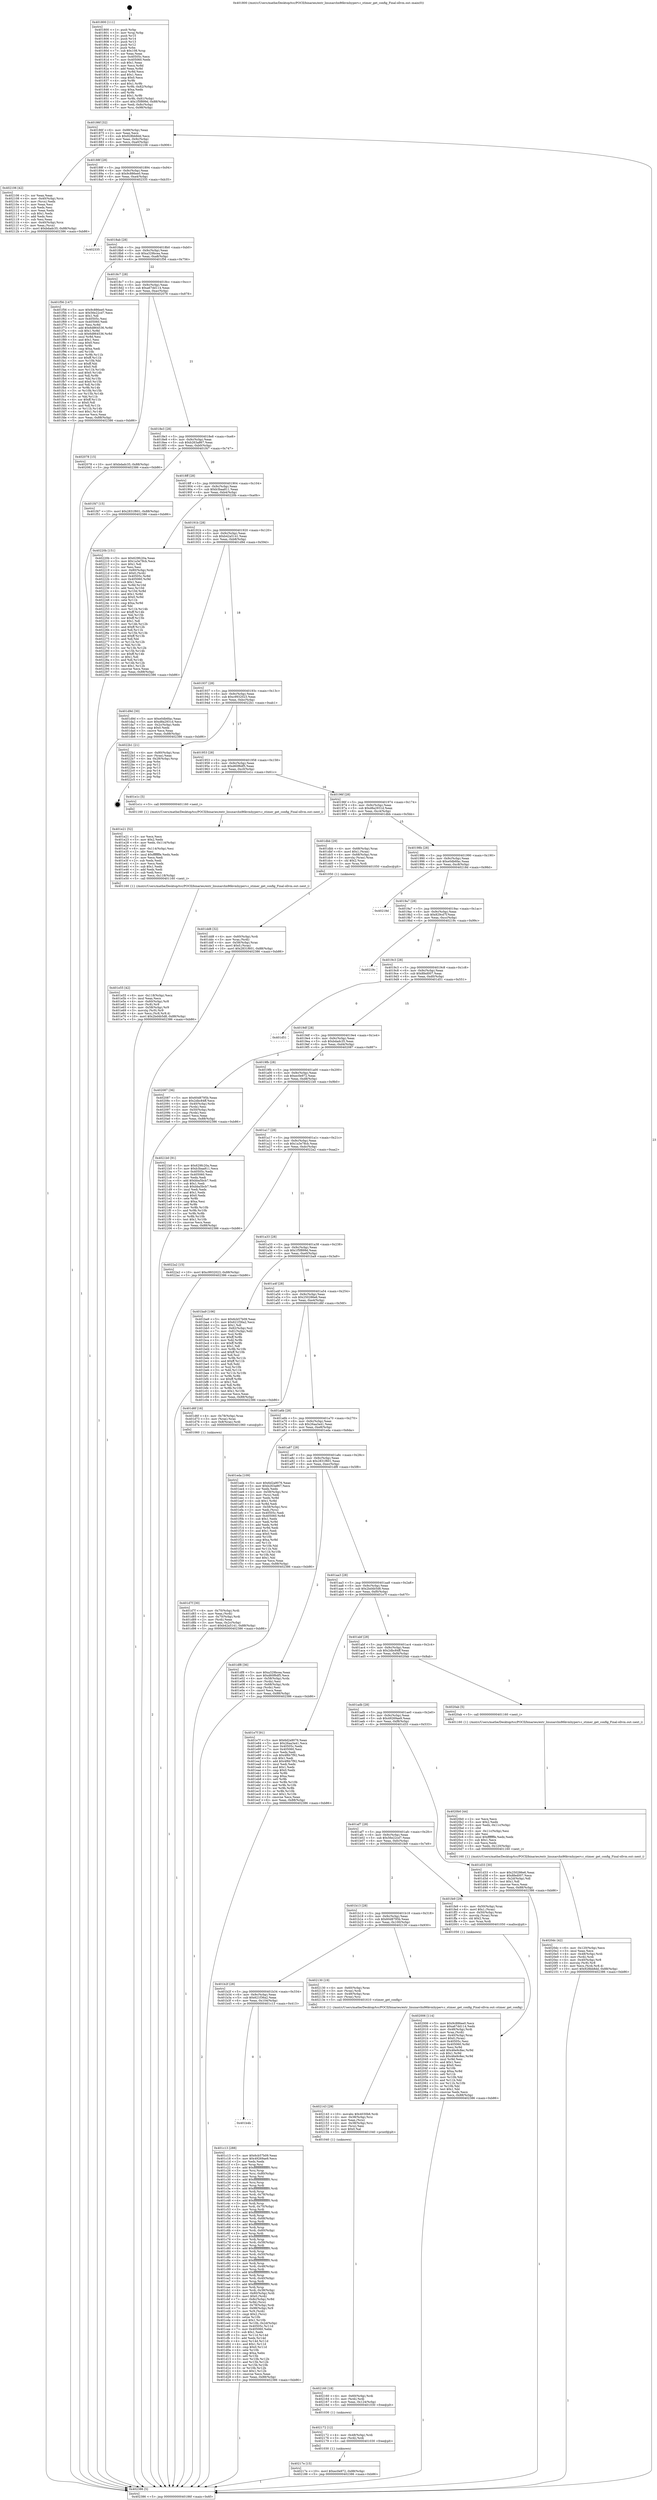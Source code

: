 digraph "0x401800" {
  label = "0x401800 (/mnt/c/Users/mathe/Desktop/tcc/POCII/binaries/extr_linuxarchx86kvmhyperv.c_stimer_get_config_Final-ollvm.out::main(0))"
  labelloc = "t"
  node[shape=record]

  Entry [label="",width=0.3,height=0.3,shape=circle,fillcolor=black,style=filled]
  "0x40186f" [label="{
     0x40186f [32]\l
     | [instrs]\l
     &nbsp;&nbsp;0x40186f \<+6\>: mov -0x88(%rbp),%eax\l
     &nbsp;&nbsp;0x401875 \<+2\>: mov %eax,%ecx\l
     &nbsp;&nbsp;0x401877 \<+6\>: sub $0x928bb8dd,%ecx\l
     &nbsp;&nbsp;0x40187d \<+6\>: mov %eax,-0x9c(%rbp)\l
     &nbsp;&nbsp;0x401883 \<+6\>: mov %ecx,-0xa0(%rbp)\l
     &nbsp;&nbsp;0x401889 \<+6\>: je 0000000000402106 \<main+0x906\>\l
  }"]
  "0x402106" [label="{
     0x402106 [42]\l
     | [instrs]\l
     &nbsp;&nbsp;0x402106 \<+2\>: xor %eax,%eax\l
     &nbsp;&nbsp;0x402108 \<+4\>: mov -0x40(%rbp),%rcx\l
     &nbsp;&nbsp;0x40210c \<+2\>: mov (%rcx),%edx\l
     &nbsp;&nbsp;0x40210e \<+2\>: mov %eax,%esi\l
     &nbsp;&nbsp;0x402110 \<+2\>: sub %edx,%esi\l
     &nbsp;&nbsp;0x402112 \<+2\>: mov %eax,%edx\l
     &nbsp;&nbsp;0x402114 \<+3\>: sub $0x1,%edx\l
     &nbsp;&nbsp;0x402117 \<+2\>: add %edx,%esi\l
     &nbsp;&nbsp;0x402119 \<+2\>: sub %esi,%eax\l
     &nbsp;&nbsp;0x40211b \<+4\>: mov -0x40(%rbp),%rcx\l
     &nbsp;&nbsp;0x40211f \<+2\>: mov %eax,(%rcx)\l
     &nbsp;&nbsp;0x402121 \<+10\>: movl $0xbdadc35,-0x88(%rbp)\l
     &nbsp;&nbsp;0x40212b \<+5\>: jmp 0000000000402386 \<main+0xb86\>\l
  }"]
  "0x40188f" [label="{
     0x40188f [28]\l
     | [instrs]\l
     &nbsp;&nbsp;0x40188f \<+5\>: jmp 0000000000401894 \<main+0x94\>\l
     &nbsp;&nbsp;0x401894 \<+6\>: mov -0x9c(%rbp),%eax\l
     &nbsp;&nbsp;0x40189a \<+5\>: sub $0x9c886ee0,%eax\l
     &nbsp;&nbsp;0x40189f \<+6\>: mov %eax,-0xa4(%rbp)\l
     &nbsp;&nbsp;0x4018a5 \<+6\>: je 0000000000402335 \<main+0xb35\>\l
  }"]
  Exit [label="",width=0.3,height=0.3,shape=circle,fillcolor=black,style=filled,peripheries=2]
  "0x402335" [label="{
     0x402335\l
  }", style=dashed]
  "0x4018ab" [label="{
     0x4018ab [28]\l
     | [instrs]\l
     &nbsp;&nbsp;0x4018ab \<+5\>: jmp 00000000004018b0 \<main+0xb0\>\l
     &nbsp;&nbsp;0x4018b0 \<+6\>: mov -0x9c(%rbp),%eax\l
     &nbsp;&nbsp;0x4018b6 \<+5\>: sub $0xa329bcea,%eax\l
     &nbsp;&nbsp;0x4018bb \<+6\>: mov %eax,-0xa8(%rbp)\l
     &nbsp;&nbsp;0x4018c1 \<+6\>: je 0000000000401f56 \<main+0x756\>\l
  }"]
  "0x40217e" [label="{
     0x40217e [15]\l
     | [instrs]\l
     &nbsp;&nbsp;0x40217e \<+10\>: movl $0xec0e972,-0x88(%rbp)\l
     &nbsp;&nbsp;0x402188 \<+5\>: jmp 0000000000402386 \<main+0xb86\>\l
  }"]
  "0x401f56" [label="{
     0x401f56 [147]\l
     | [instrs]\l
     &nbsp;&nbsp;0x401f56 \<+5\>: mov $0x9c886ee0,%eax\l
     &nbsp;&nbsp;0x401f5b \<+5\>: mov $0x56e22cd7,%ecx\l
     &nbsp;&nbsp;0x401f60 \<+2\>: mov $0x1,%dl\l
     &nbsp;&nbsp;0x401f62 \<+7\>: mov 0x40505c,%esi\l
     &nbsp;&nbsp;0x401f69 \<+7\>: mov 0x405060,%edi\l
     &nbsp;&nbsp;0x401f70 \<+3\>: mov %esi,%r8d\l
     &nbsp;&nbsp;0x401f73 \<+7\>: add $0x6d864536,%r8d\l
     &nbsp;&nbsp;0x401f7a \<+4\>: sub $0x1,%r8d\l
     &nbsp;&nbsp;0x401f7e \<+7\>: sub $0x6d864536,%r8d\l
     &nbsp;&nbsp;0x401f85 \<+4\>: imul %r8d,%esi\l
     &nbsp;&nbsp;0x401f89 \<+3\>: and $0x1,%esi\l
     &nbsp;&nbsp;0x401f8c \<+3\>: cmp $0x0,%esi\l
     &nbsp;&nbsp;0x401f8f \<+4\>: sete %r9b\l
     &nbsp;&nbsp;0x401f93 \<+3\>: cmp $0xa,%edi\l
     &nbsp;&nbsp;0x401f96 \<+4\>: setl %r10b\l
     &nbsp;&nbsp;0x401f9a \<+3\>: mov %r9b,%r11b\l
     &nbsp;&nbsp;0x401f9d \<+4\>: xor $0xff,%r11b\l
     &nbsp;&nbsp;0x401fa1 \<+3\>: mov %r10b,%bl\l
     &nbsp;&nbsp;0x401fa4 \<+3\>: xor $0xff,%bl\l
     &nbsp;&nbsp;0x401fa7 \<+3\>: xor $0x0,%dl\l
     &nbsp;&nbsp;0x401faa \<+3\>: mov %r11b,%r14b\l
     &nbsp;&nbsp;0x401fad \<+4\>: and $0x0,%r14b\l
     &nbsp;&nbsp;0x401fb1 \<+3\>: and %dl,%r9b\l
     &nbsp;&nbsp;0x401fb4 \<+3\>: mov %bl,%r15b\l
     &nbsp;&nbsp;0x401fb7 \<+4\>: and $0x0,%r15b\l
     &nbsp;&nbsp;0x401fbb \<+3\>: and %dl,%r10b\l
     &nbsp;&nbsp;0x401fbe \<+3\>: or %r9b,%r14b\l
     &nbsp;&nbsp;0x401fc1 \<+3\>: or %r10b,%r15b\l
     &nbsp;&nbsp;0x401fc4 \<+3\>: xor %r15b,%r14b\l
     &nbsp;&nbsp;0x401fc7 \<+3\>: or %bl,%r11b\l
     &nbsp;&nbsp;0x401fca \<+4\>: xor $0xff,%r11b\l
     &nbsp;&nbsp;0x401fce \<+3\>: or $0x0,%dl\l
     &nbsp;&nbsp;0x401fd1 \<+3\>: and %dl,%r11b\l
     &nbsp;&nbsp;0x401fd4 \<+3\>: or %r11b,%r14b\l
     &nbsp;&nbsp;0x401fd7 \<+4\>: test $0x1,%r14b\l
     &nbsp;&nbsp;0x401fdb \<+3\>: cmovne %ecx,%eax\l
     &nbsp;&nbsp;0x401fde \<+6\>: mov %eax,-0x88(%rbp)\l
     &nbsp;&nbsp;0x401fe4 \<+5\>: jmp 0000000000402386 \<main+0xb86\>\l
  }"]
  "0x4018c7" [label="{
     0x4018c7 [28]\l
     | [instrs]\l
     &nbsp;&nbsp;0x4018c7 \<+5\>: jmp 00000000004018cc \<main+0xcc\>\l
     &nbsp;&nbsp;0x4018cc \<+6\>: mov -0x9c(%rbp),%eax\l
     &nbsp;&nbsp;0x4018d2 \<+5\>: sub $0xa67dd114,%eax\l
     &nbsp;&nbsp;0x4018d7 \<+6\>: mov %eax,-0xac(%rbp)\l
     &nbsp;&nbsp;0x4018dd \<+6\>: je 0000000000402078 \<main+0x878\>\l
  }"]
  "0x402172" [label="{
     0x402172 [12]\l
     | [instrs]\l
     &nbsp;&nbsp;0x402172 \<+4\>: mov -0x48(%rbp),%rdi\l
     &nbsp;&nbsp;0x402176 \<+3\>: mov (%rdi),%rdi\l
     &nbsp;&nbsp;0x402179 \<+5\>: call 0000000000401030 \<free@plt\>\l
     | [calls]\l
     &nbsp;&nbsp;0x401030 \{1\} (unknown)\l
  }"]
  "0x402078" [label="{
     0x402078 [15]\l
     | [instrs]\l
     &nbsp;&nbsp;0x402078 \<+10\>: movl $0xbdadc35,-0x88(%rbp)\l
     &nbsp;&nbsp;0x402082 \<+5\>: jmp 0000000000402386 \<main+0xb86\>\l
  }"]
  "0x4018e3" [label="{
     0x4018e3 [28]\l
     | [instrs]\l
     &nbsp;&nbsp;0x4018e3 \<+5\>: jmp 00000000004018e8 \<main+0xe8\>\l
     &nbsp;&nbsp;0x4018e8 \<+6\>: mov -0x9c(%rbp),%eax\l
     &nbsp;&nbsp;0x4018ee \<+5\>: sub $0xb263a867,%eax\l
     &nbsp;&nbsp;0x4018f3 \<+6\>: mov %eax,-0xb0(%rbp)\l
     &nbsp;&nbsp;0x4018f9 \<+6\>: je 0000000000401f47 \<main+0x747\>\l
  }"]
  "0x402160" [label="{
     0x402160 [18]\l
     | [instrs]\l
     &nbsp;&nbsp;0x402160 \<+4\>: mov -0x60(%rbp),%rdi\l
     &nbsp;&nbsp;0x402164 \<+3\>: mov (%rdi),%rdi\l
     &nbsp;&nbsp;0x402167 \<+6\>: mov %eax,-0x124(%rbp)\l
     &nbsp;&nbsp;0x40216d \<+5\>: call 0000000000401030 \<free@plt\>\l
     | [calls]\l
     &nbsp;&nbsp;0x401030 \{1\} (unknown)\l
  }"]
  "0x401f47" [label="{
     0x401f47 [15]\l
     | [instrs]\l
     &nbsp;&nbsp;0x401f47 \<+10\>: movl $0x2831f601,-0x88(%rbp)\l
     &nbsp;&nbsp;0x401f51 \<+5\>: jmp 0000000000402386 \<main+0xb86\>\l
  }"]
  "0x4018ff" [label="{
     0x4018ff [28]\l
     | [instrs]\l
     &nbsp;&nbsp;0x4018ff \<+5\>: jmp 0000000000401904 \<main+0x104\>\l
     &nbsp;&nbsp;0x401904 \<+6\>: mov -0x9c(%rbp),%eax\l
     &nbsp;&nbsp;0x40190a \<+5\>: sub $0xb3baa811,%eax\l
     &nbsp;&nbsp;0x40190f \<+6\>: mov %eax,-0xb4(%rbp)\l
     &nbsp;&nbsp;0x401915 \<+6\>: je 000000000040220b \<main+0xa0b\>\l
  }"]
  "0x402143" [label="{
     0x402143 [29]\l
     | [instrs]\l
     &nbsp;&nbsp;0x402143 \<+10\>: movabs $0x4030b6,%rdi\l
     &nbsp;&nbsp;0x40214d \<+4\>: mov -0x38(%rbp),%rsi\l
     &nbsp;&nbsp;0x402151 \<+2\>: mov %eax,(%rsi)\l
     &nbsp;&nbsp;0x402153 \<+4\>: mov -0x38(%rbp),%rsi\l
     &nbsp;&nbsp;0x402157 \<+2\>: mov (%rsi),%esi\l
     &nbsp;&nbsp;0x402159 \<+2\>: mov $0x0,%al\l
     &nbsp;&nbsp;0x40215b \<+5\>: call 0000000000401040 \<printf@plt\>\l
     | [calls]\l
     &nbsp;&nbsp;0x401040 \{1\} (unknown)\l
  }"]
  "0x40220b" [label="{
     0x40220b [151]\l
     | [instrs]\l
     &nbsp;&nbsp;0x40220b \<+5\>: mov $0x629fc20a,%eax\l
     &nbsp;&nbsp;0x402210 \<+5\>: mov $0x1a3e78cb,%ecx\l
     &nbsp;&nbsp;0x402215 \<+2\>: mov $0x1,%dl\l
     &nbsp;&nbsp;0x402217 \<+2\>: xor %esi,%esi\l
     &nbsp;&nbsp;0x402219 \<+4\>: mov -0x80(%rbp),%rdi\l
     &nbsp;&nbsp;0x40221d \<+6\>: movl $0x0,(%rdi)\l
     &nbsp;&nbsp;0x402223 \<+8\>: mov 0x40505c,%r8d\l
     &nbsp;&nbsp;0x40222b \<+8\>: mov 0x405060,%r9d\l
     &nbsp;&nbsp;0x402233 \<+3\>: sub $0x1,%esi\l
     &nbsp;&nbsp;0x402236 \<+3\>: mov %r8d,%r10d\l
     &nbsp;&nbsp;0x402239 \<+3\>: add %esi,%r10d\l
     &nbsp;&nbsp;0x40223c \<+4\>: imul %r10d,%r8d\l
     &nbsp;&nbsp;0x402240 \<+4\>: and $0x1,%r8d\l
     &nbsp;&nbsp;0x402244 \<+4\>: cmp $0x0,%r8d\l
     &nbsp;&nbsp;0x402248 \<+4\>: sete %r11b\l
     &nbsp;&nbsp;0x40224c \<+4\>: cmp $0xa,%r9d\l
     &nbsp;&nbsp;0x402250 \<+3\>: setl %bl\l
     &nbsp;&nbsp;0x402253 \<+3\>: mov %r11b,%r14b\l
     &nbsp;&nbsp;0x402256 \<+4\>: xor $0xff,%r14b\l
     &nbsp;&nbsp;0x40225a \<+3\>: mov %bl,%r15b\l
     &nbsp;&nbsp;0x40225d \<+4\>: xor $0xff,%r15b\l
     &nbsp;&nbsp;0x402261 \<+3\>: xor $0x1,%dl\l
     &nbsp;&nbsp;0x402264 \<+3\>: mov %r14b,%r12b\l
     &nbsp;&nbsp;0x402267 \<+4\>: and $0xff,%r12b\l
     &nbsp;&nbsp;0x40226b \<+3\>: and %dl,%r11b\l
     &nbsp;&nbsp;0x40226e \<+3\>: mov %r15b,%r13b\l
     &nbsp;&nbsp;0x402271 \<+4\>: and $0xff,%r13b\l
     &nbsp;&nbsp;0x402275 \<+2\>: and %dl,%bl\l
     &nbsp;&nbsp;0x402277 \<+3\>: or %r11b,%r12b\l
     &nbsp;&nbsp;0x40227a \<+3\>: or %bl,%r13b\l
     &nbsp;&nbsp;0x40227d \<+3\>: xor %r13b,%r12b\l
     &nbsp;&nbsp;0x402280 \<+3\>: or %r15b,%r14b\l
     &nbsp;&nbsp;0x402283 \<+4\>: xor $0xff,%r14b\l
     &nbsp;&nbsp;0x402287 \<+3\>: or $0x1,%dl\l
     &nbsp;&nbsp;0x40228a \<+3\>: and %dl,%r14b\l
     &nbsp;&nbsp;0x40228d \<+3\>: or %r14b,%r12b\l
     &nbsp;&nbsp;0x402290 \<+4\>: test $0x1,%r12b\l
     &nbsp;&nbsp;0x402294 \<+3\>: cmovne %ecx,%eax\l
     &nbsp;&nbsp;0x402297 \<+6\>: mov %eax,-0x88(%rbp)\l
     &nbsp;&nbsp;0x40229d \<+5\>: jmp 0000000000402386 \<main+0xb86\>\l
  }"]
  "0x40191b" [label="{
     0x40191b [28]\l
     | [instrs]\l
     &nbsp;&nbsp;0x40191b \<+5\>: jmp 0000000000401920 \<main+0x120\>\l
     &nbsp;&nbsp;0x401920 \<+6\>: mov -0x9c(%rbp),%eax\l
     &nbsp;&nbsp;0x401926 \<+5\>: sub $0xb42a5141,%eax\l
     &nbsp;&nbsp;0x40192b \<+6\>: mov %eax,-0xb8(%rbp)\l
     &nbsp;&nbsp;0x401931 \<+6\>: je 0000000000401d9d \<main+0x59d\>\l
  }"]
  "0x4020dc" [label="{
     0x4020dc [42]\l
     | [instrs]\l
     &nbsp;&nbsp;0x4020dc \<+6\>: mov -0x120(%rbp),%ecx\l
     &nbsp;&nbsp;0x4020e2 \<+3\>: imul %eax,%ecx\l
     &nbsp;&nbsp;0x4020e5 \<+4\>: mov -0x48(%rbp),%rdi\l
     &nbsp;&nbsp;0x4020e9 \<+3\>: mov (%rdi),%rdi\l
     &nbsp;&nbsp;0x4020ec \<+4\>: mov -0x40(%rbp),%r8\l
     &nbsp;&nbsp;0x4020f0 \<+3\>: movslq (%r8),%r8\l
     &nbsp;&nbsp;0x4020f3 \<+4\>: mov %ecx,(%rdi,%r8,4)\l
     &nbsp;&nbsp;0x4020f7 \<+10\>: movl $0x928bb8dd,-0x88(%rbp)\l
     &nbsp;&nbsp;0x402101 \<+5\>: jmp 0000000000402386 \<main+0xb86\>\l
  }"]
  "0x401d9d" [label="{
     0x401d9d [30]\l
     | [instrs]\l
     &nbsp;&nbsp;0x401d9d \<+5\>: mov $0xe0db6fac,%eax\l
     &nbsp;&nbsp;0x401da2 \<+5\>: mov $0xd8a2931d,%ecx\l
     &nbsp;&nbsp;0x401da7 \<+3\>: mov -0x2c(%rbp),%edx\l
     &nbsp;&nbsp;0x401daa \<+3\>: cmp $0x0,%edx\l
     &nbsp;&nbsp;0x401dad \<+3\>: cmove %ecx,%eax\l
     &nbsp;&nbsp;0x401db0 \<+6\>: mov %eax,-0x88(%rbp)\l
     &nbsp;&nbsp;0x401db6 \<+5\>: jmp 0000000000402386 \<main+0xb86\>\l
  }"]
  "0x401937" [label="{
     0x401937 [28]\l
     | [instrs]\l
     &nbsp;&nbsp;0x401937 \<+5\>: jmp 000000000040193c \<main+0x13c\>\l
     &nbsp;&nbsp;0x40193c \<+6\>: mov -0x9c(%rbp),%eax\l
     &nbsp;&nbsp;0x401942 \<+5\>: sub $0xc9932023,%eax\l
     &nbsp;&nbsp;0x401947 \<+6\>: mov %eax,-0xbc(%rbp)\l
     &nbsp;&nbsp;0x40194d \<+6\>: je 00000000004022b1 \<main+0xab1\>\l
  }"]
  "0x4020b0" [label="{
     0x4020b0 [44]\l
     | [instrs]\l
     &nbsp;&nbsp;0x4020b0 \<+2\>: xor %ecx,%ecx\l
     &nbsp;&nbsp;0x4020b2 \<+5\>: mov $0x2,%edx\l
     &nbsp;&nbsp;0x4020b7 \<+6\>: mov %edx,-0x11c(%rbp)\l
     &nbsp;&nbsp;0x4020bd \<+1\>: cltd\l
     &nbsp;&nbsp;0x4020be \<+6\>: mov -0x11c(%rbp),%esi\l
     &nbsp;&nbsp;0x4020c4 \<+2\>: idiv %esi\l
     &nbsp;&nbsp;0x4020c6 \<+6\>: imul $0xfffffffe,%edx,%edx\l
     &nbsp;&nbsp;0x4020cc \<+3\>: sub $0x1,%ecx\l
     &nbsp;&nbsp;0x4020cf \<+2\>: sub %ecx,%edx\l
     &nbsp;&nbsp;0x4020d1 \<+6\>: mov %edx,-0x120(%rbp)\l
     &nbsp;&nbsp;0x4020d7 \<+5\>: call 0000000000401160 \<next_i\>\l
     | [calls]\l
     &nbsp;&nbsp;0x401160 \{1\} (/mnt/c/Users/mathe/Desktop/tcc/POCII/binaries/extr_linuxarchx86kvmhyperv.c_stimer_get_config_Final-ollvm.out::next_i)\l
  }"]
  "0x4022b1" [label="{
     0x4022b1 [21]\l
     | [instrs]\l
     &nbsp;&nbsp;0x4022b1 \<+4\>: mov -0x80(%rbp),%rax\l
     &nbsp;&nbsp;0x4022b5 \<+2\>: mov (%rax),%eax\l
     &nbsp;&nbsp;0x4022b7 \<+4\>: lea -0x28(%rbp),%rsp\l
     &nbsp;&nbsp;0x4022bb \<+1\>: pop %rbx\l
     &nbsp;&nbsp;0x4022bc \<+2\>: pop %r12\l
     &nbsp;&nbsp;0x4022be \<+2\>: pop %r13\l
     &nbsp;&nbsp;0x4022c0 \<+2\>: pop %r14\l
     &nbsp;&nbsp;0x4022c2 \<+2\>: pop %r15\l
     &nbsp;&nbsp;0x4022c4 \<+1\>: pop %rbp\l
     &nbsp;&nbsp;0x4022c5 \<+1\>: ret\l
  }"]
  "0x401953" [label="{
     0x401953 [28]\l
     | [instrs]\l
     &nbsp;&nbsp;0x401953 \<+5\>: jmp 0000000000401958 \<main+0x158\>\l
     &nbsp;&nbsp;0x401958 \<+6\>: mov -0x9c(%rbp),%eax\l
     &nbsp;&nbsp;0x40195e \<+5\>: sub $0xd60f6df5,%eax\l
     &nbsp;&nbsp;0x401963 \<+6\>: mov %eax,-0xc0(%rbp)\l
     &nbsp;&nbsp;0x401969 \<+6\>: je 0000000000401e1c \<main+0x61c\>\l
  }"]
  "0x402006" [label="{
     0x402006 [114]\l
     | [instrs]\l
     &nbsp;&nbsp;0x402006 \<+5\>: mov $0x9c886ee0,%ecx\l
     &nbsp;&nbsp;0x40200b \<+5\>: mov $0xa67dd114,%edx\l
     &nbsp;&nbsp;0x402010 \<+4\>: mov -0x48(%rbp),%rdi\l
     &nbsp;&nbsp;0x402014 \<+3\>: mov %rax,(%rdi)\l
     &nbsp;&nbsp;0x402017 \<+4\>: mov -0x40(%rbp),%rax\l
     &nbsp;&nbsp;0x40201b \<+6\>: movl $0x0,(%rax)\l
     &nbsp;&nbsp;0x402021 \<+7\>: mov 0x40505c,%esi\l
     &nbsp;&nbsp;0x402028 \<+8\>: mov 0x405060,%r8d\l
     &nbsp;&nbsp;0x402030 \<+3\>: mov %esi,%r9d\l
     &nbsp;&nbsp;0x402033 \<+7\>: add $0x46e9c8ec,%r9d\l
     &nbsp;&nbsp;0x40203a \<+4\>: sub $0x1,%r9d\l
     &nbsp;&nbsp;0x40203e \<+7\>: sub $0x46e9c8ec,%r9d\l
     &nbsp;&nbsp;0x402045 \<+4\>: imul %r9d,%esi\l
     &nbsp;&nbsp;0x402049 \<+3\>: and $0x1,%esi\l
     &nbsp;&nbsp;0x40204c \<+3\>: cmp $0x0,%esi\l
     &nbsp;&nbsp;0x40204f \<+4\>: sete %r10b\l
     &nbsp;&nbsp;0x402053 \<+4\>: cmp $0xa,%r8d\l
     &nbsp;&nbsp;0x402057 \<+4\>: setl %r11b\l
     &nbsp;&nbsp;0x40205b \<+3\>: mov %r10b,%bl\l
     &nbsp;&nbsp;0x40205e \<+3\>: and %r11b,%bl\l
     &nbsp;&nbsp;0x402061 \<+3\>: xor %r11b,%r10b\l
     &nbsp;&nbsp;0x402064 \<+3\>: or %r10b,%bl\l
     &nbsp;&nbsp;0x402067 \<+3\>: test $0x1,%bl\l
     &nbsp;&nbsp;0x40206a \<+3\>: cmovne %edx,%ecx\l
     &nbsp;&nbsp;0x40206d \<+6\>: mov %ecx,-0x88(%rbp)\l
     &nbsp;&nbsp;0x402073 \<+5\>: jmp 0000000000402386 \<main+0xb86\>\l
  }"]
  "0x401e1c" [label="{
     0x401e1c [5]\l
     | [instrs]\l
     &nbsp;&nbsp;0x401e1c \<+5\>: call 0000000000401160 \<next_i\>\l
     | [calls]\l
     &nbsp;&nbsp;0x401160 \{1\} (/mnt/c/Users/mathe/Desktop/tcc/POCII/binaries/extr_linuxarchx86kvmhyperv.c_stimer_get_config_Final-ollvm.out::next_i)\l
  }"]
  "0x40196f" [label="{
     0x40196f [28]\l
     | [instrs]\l
     &nbsp;&nbsp;0x40196f \<+5\>: jmp 0000000000401974 \<main+0x174\>\l
     &nbsp;&nbsp;0x401974 \<+6\>: mov -0x9c(%rbp),%eax\l
     &nbsp;&nbsp;0x40197a \<+5\>: sub $0xd8a2931d,%eax\l
     &nbsp;&nbsp;0x40197f \<+6\>: mov %eax,-0xc4(%rbp)\l
     &nbsp;&nbsp;0x401985 \<+6\>: je 0000000000401dbb \<main+0x5bb\>\l
  }"]
  "0x401e55" [label="{
     0x401e55 [42]\l
     | [instrs]\l
     &nbsp;&nbsp;0x401e55 \<+6\>: mov -0x118(%rbp),%ecx\l
     &nbsp;&nbsp;0x401e5b \<+3\>: imul %eax,%ecx\l
     &nbsp;&nbsp;0x401e5e \<+4\>: mov -0x60(%rbp),%r8\l
     &nbsp;&nbsp;0x401e62 \<+3\>: mov (%r8),%r8\l
     &nbsp;&nbsp;0x401e65 \<+4\>: mov -0x58(%rbp),%r9\l
     &nbsp;&nbsp;0x401e69 \<+3\>: movslq (%r9),%r9\l
     &nbsp;&nbsp;0x401e6c \<+4\>: mov %ecx,(%r8,%r9,4)\l
     &nbsp;&nbsp;0x401e70 \<+10\>: movl $0x2bd4b5d8,-0x88(%rbp)\l
     &nbsp;&nbsp;0x401e7a \<+5\>: jmp 0000000000402386 \<main+0xb86\>\l
  }"]
  "0x401dbb" [label="{
     0x401dbb [29]\l
     | [instrs]\l
     &nbsp;&nbsp;0x401dbb \<+4\>: mov -0x68(%rbp),%rax\l
     &nbsp;&nbsp;0x401dbf \<+6\>: movl $0x1,(%rax)\l
     &nbsp;&nbsp;0x401dc5 \<+4\>: mov -0x68(%rbp),%rax\l
     &nbsp;&nbsp;0x401dc9 \<+3\>: movslq (%rax),%rax\l
     &nbsp;&nbsp;0x401dcc \<+4\>: shl $0x2,%rax\l
     &nbsp;&nbsp;0x401dd0 \<+3\>: mov %rax,%rdi\l
     &nbsp;&nbsp;0x401dd3 \<+5\>: call 0000000000401050 \<malloc@plt\>\l
     | [calls]\l
     &nbsp;&nbsp;0x401050 \{1\} (unknown)\l
  }"]
  "0x40198b" [label="{
     0x40198b [28]\l
     | [instrs]\l
     &nbsp;&nbsp;0x40198b \<+5\>: jmp 0000000000401990 \<main+0x190\>\l
     &nbsp;&nbsp;0x401990 \<+6\>: mov -0x9c(%rbp),%eax\l
     &nbsp;&nbsp;0x401996 \<+5\>: sub $0xe0db6fac,%eax\l
     &nbsp;&nbsp;0x40199b \<+6\>: mov %eax,-0xc8(%rbp)\l
     &nbsp;&nbsp;0x4019a1 \<+6\>: je 000000000040218d \<main+0x98d\>\l
  }"]
  "0x401e21" [label="{
     0x401e21 [52]\l
     | [instrs]\l
     &nbsp;&nbsp;0x401e21 \<+2\>: xor %ecx,%ecx\l
     &nbsp;&nbsp;0x401e23 \<+5\>: mov $0x2,%edx\l
     &nbsp;&nbsp;0x401e28 \<+6\>: mov %edx,-0x114(%rbp)\l
     &nbsp;&nbsp;0x401e2e \<+1\>: cltd\l
     &nbsp;&nbsp;0x401e2f \<+6\>: mov -0x114(%rbp),%esi\l
     &nbsp;&nbsp;0x401e35 \<+2\>: idiv %esi\l
     &nbsp;&nbsp;0x401e37 \<+6\>: imul $0xfffffffe,%edx,%edx\l
     &nbsp;&nbsp;0x401e3d \<+2\>: mov %ecx,%edi\l
     &nbsp;&nbsp;0x401e3f \<+2\>: sub %edx,%edi\l
     &nbsp;&nbsp;0x401e41 \<+2\>: mov %ecx,%edx\l
     &nbsp;&nbsp;0x401e43 \<+3\>: sub $0x1,%edx\l
     &nbsp;&nbsp;0x401e46 \<+2\>: add %edx,%edi\l
     &nbsp;&nbsp;0x401e48 \<+2\>: sub %edi,%ecx\l
     &nbsp;&nbsp;0x401e4a \<+6\>: mov %ecx,-0x118(%rbp)\l
     &nbsp;&nbsp;0x401e50 \<+5\>: call 0000000000401160 \<next_i\>\l
     | [calls]\l
     &nbsp;&nbsp;0x401160 \{1\} (/mnt/c/Users/mathe/Desktop/tcc/POCII/binaries/extr_linuxarchx86kvmhyperv.c_stimer_get_config_Final-ollvm.out::next_i)\l
  }"]
  "0x40218d" [label="{
     0x40218d\l
  }", style=dashed]
  "0x4019a7" [label="{
     0x4019a7 [28]\l
     | [instrs]\l
     &nbsp;&nbsp;0x4019a7 \<+5\>: jmp 00000000004019ac \<main+0x1ac\>\l
     &nbsp;&nbsp;0x4019ac \<+6\>: mov -0x9c(%rbp),%eax\l
     &nbsp;&nbsp;0x4019b2 \<+5\>: sub $0x829cd7f,%eax\l
     &nbsp;&nbsp;0x4019b7 \<+6\>: mov %eax,-0xcc(%rbp)\l
     &nbsp;&nbsp;0x4019bd \<+6\>: je 000000000040219c \<main+0x99c\>\l
  }"]
  "0x401dd8" [label="{
     0x401dd8 [32]\l
     | [instrs]\l
     &nbsp;&nbsp;0x401dd8 \<+4\>: mov -0x60(%rbp),%rdi\l
     &nbsp;&nbsp;0x401ddc \<+3\>: mov %rax,(%rdi)\l
     &nbsp;&nbsp;0x401ddf \<+4\>: mov -0x58(%rbp),%rax\l
     &nbsp;&nbsp;0x401de3 \<+6\>: movl $0x0,(%rax)\l
     &nbsp;&nbsp;0x401de9 \<+10\>: movl $0x2831f601,-0x88(%rbp)\l
     &nbsp;&nbsp;0x401df3 \<+5\>: jmp 0000000000402386 \<main+0xb86\>\l
  }"]
  "0x40219c" [label="{
     0x40219c\l
  }", style=dashed]
  "0x4019c3" [label="{
     0x4019c3 [28]\l
     | [instrs]\l
     &nbsp;&nbsp;0x4019c3 \<+5\>: jmp 00000000004019c8 \<main+0x1c8\>\l
     &nbsp;&nbsp;0x4019c8 \<+6\>: mov -0x9c(%rbp),%eax\l
     &nbsp;&nbsp;0x4019ce \<+5\>: sub $0x8fed007,%eax\l
     &nbsp;&nbsp;0x4019d3 \<+6\>: mov %eax,-0xd0(%rbp)\l
     &nbsp;&nbsp;0x4019d9 \<+6\>: je 0000000000401d51 \<main+0x551\>\l
  }"]
  "0x401d7f" [label="{
     0x401d7f [30]\l
     | [instrs]\l
     &nbsp;&nbsp;0x401d7f \<+4\>: mov -0x70(%rbp),%rdi\l
     &nbsp;&nbsp;0x401d83 \<+2\>: mov %eax,(%rdi)\l
     &nbsp;&nbsp;0x401d85 \<+4\>: mov -0x70(%rbp),%rdi\l
     &nbsp;&nbsp;0x401d89 \<+2\>: mov (%rdi),%eax\l
     &nbsp;&nbsp;0x401d8b \<+3\>: mov %eax,-0x2c(%rbp)\l
     &nbsp;&nbsp;0x401d8e \<+10\>: movl $0xb42a5141,-0x88(%rbp)\l
     &nbsp;&nbsp;0x401d98 \<+5\>: jmp 0000000000402386 \<main+0xb86\>\l
  }"]
  "0x401d51" [label="{
     0x401d51\l
  }", style=dashed]
  "0x4019df" [label="{
     0x4019df [28]\l
     | [instrs]\l
     &nbsp;&nbsp;0x4019df \<+5\>: jmp 00000000004019e4 \<main+0x1e4\>\l
     &nbsp;&nbsp;0x4019e4 \<+6\>: mov -0x9c(%rbp),%eax\l
     &nbsp;&nbsp;0x4019ea \<+5\>: sub $0xbdadc35,%eax\l
     &nbsp;&nbsp;0x4019ef \<+6\>: mov %eax,-0xd4(%rbp)\l
     &nbsp;&nbsp;0x4019f5 \<+6\>: je 0000000000402087 \<main+0x887\>\l
  }"]
  "0x401b4b" [label="{
     0x401b4b\l
  }", style=dashed]
  "0x402087" [label="{
     0x402087 [36]\l
     | [instrs]\l
     &nbsp;&nbsp;0x402087 \<+5\>: mov $0x60d8795b,%eax\l
     &nbsp;&nbsp;0x40208c \<+5\>: mov $0x2dbc84ff,%ecx\l
     &nbsp;&nbsp;0x402091 \<+4\>: mov -0x40(%rbp),%rdx\l
     &nbsp;&nbsp;0x402095 \<+2\>: mov (%rdx),%esi\l
     &nbsp;&nbsp;0x402097 \<+4\>: mov -0x50(%rbp),%rdx\l
     &nbsp;&nbsp;0x40209b \<+2\>: cmp (%rdx),%esi\l
     &nbsp;&nbsp;0x40209d \<+3\>: cmovl %ecx,%eax\l
     &nbsp;&nbsp;0x4020a0 \<+6\>: mov %eax,-0x88(%rbp)\l
     &nbsp;&nbsp;0x4020a6 \<+5\>: jmp 0000000000402386 \<main+0xb86\>\l
  }"]
  "0x4019fb" [label="{
     0x4019fb [28]\l
     | [instrs]\l
     &nbsp;&nbsp;0x4019fb \<+5\>: jmp 0000000000401a00 \<main+0x200\>\l
     &nbsp;&nbsp;0x401a00 \<+6\>: mov -0x9c(%rbp),%eax\l
     &nbsp;&nbsp;0x401a06 \<+5\>: sub $0xec0e972,%eax\l
     &nbsp;&nbsp;0x401a0b \<+6\>: mov %eax,-0xd8(%rbp)\l
     &nbsp;&nbsp;0x401a11 \<+6\>: je 00000000004021b0 \<main+0x9b0\>\l
  }"]
  "0x401c13" [label="{
     0x401c13 [288]\l
     | [instrs]\l
     &nbsp;&nbsp;0x401c13 \<+5\>: mov $0x6cb57b09,%eax\l
     &nbsp;&nbsp;0x401c18 \<+5\>: mov $0x49269ae9,%ecx\l
     &nbsp;&nbsp;0x401c1d \<+2\>: xor %edx,%edx\l
     &nbsp;&nbsp;0x401c1f \<+3\>: mov %rsp,%rsi\l
     &nbsp;&nbsp;0x401c22 \<+4\>: add $0xfffffffffffffff0,%rsi\l
     &nbsp;&nbsp;0x401c26 \<+3\>: mov %rsi,%rsp\l
     &nbsp;&nbsp;0x401c29 \<+4\>: mov %rsi,-0x80(%rbp)\l
     &nbsp;&nbsp;0x401c2d \<+3\>: mov %rsp,%rsi\l
     &nbsp;&nbsp;0x401c30 \<+4\>: add $0xfffffffffffffff0,%rsi\l
     &nbsp;&nbsp;0x401c34 \<+3\>: mov %rsi,%rsp\l
     &nbsp;&nbsp;0x401c37 \<+3\>: mov %rsp,%rdi\l
     &nbsp;&nbsp;0x401c3a \<+4\>: add $0xfffffffffffffff0,%rdi\l
     &nbsp;&nbsp;0x401c3e \<+3\>: mov %rdi,%rsp\l
     &nbsp;&nbsp;0x401c41 \<+4\>: mov %rdi,-0x78(%rbp)\l
     &nbsp;&nbsp;0x401c45 \<+3\>: mov %rsp,%rdi\l
     &nbsp;&nbsp;0x401c48 \<+4\>: add $0xfffffffffffffff0,%rdi\l
     &nbsp;&nbsp;0x401c4c \<+3\>: mov %rdi,%rsp\l
     &nbsp;&nbsp;0x401c4f \<+4\>: mov %rdi,-0x70(%rbp)\l
     &nbsp;&nbsp;0x401c53 \<+3\>: mov %rsp,%rdi\l
     &nbsp;&nbsp;0x401c56 \<+4\>: add $0xfffffffffffffff0,%rdi\l
     &nbsp;&nbsp;0x401c5a \<+3\>: mov %rdi,%rsp\l
     &nbsp;&nbsp;0x401c5d \<+4\>: mov %rdi,-0x68(%rbp)\l
     &nbsp;&nbsp;0x401c61 \<+3\>: mov %rsp,%rdi\l
     &nbsp;&nbsp;0x401c64 \<+4\>: add $0xfffffffffffffff0,%rdi\l
     &nbsp;&nbsp;0x401c68 \<+3\>: mov %rdi,%rsp\l
     &nbsp;&nbsp;0x401c6b \<+4\>: mov %rdi,-0x60(%rbp)\l
     &nbsp;&nbsp;0x401c6f \<+3\>: mov %rsp,%rdi\l
     &nbsp;&nbsp;0x401c72 \<+4\>: add $0xfffffffffffffff0,%rdi\l
     &nbsp;&nbsp;0x401c76 \<+3\>: mov %rdi,%rsp\l
     &nbsp;&nbsp;0x401c79 \<+4\>: mov %rdi,-0x58(%rbp)\l
     &nbsp;&nbsp;0x401c7d \<+3\>: mov %rsp,%rdi\l
     &nbsp;&nbsp;0x401c80 \<+4\>: add $0xfffffffffffffff0,%rdi\l
     &nbsp;&nbsp;0x401c84 \<+3\>: mov %rdi,%rsp\l
     &nbsp;&nbsp;0x401c87 \<+4\>: mov %rdi,-0x50(%rbp)\l
     &nbsp;&nbsp;0x401c8b \<+3\>: mov %rsp,%rdi\l
     &nbsp;&nbsp;0x401c8e \<+4\>: add $0xfffffffffffffff0,%rdi\l
     &nbsp;&nbsp;0x401c92 \<+3\>: mov %rdi,%rsp\l
     &nbsp;&nbsp;0x401c95 \<+4\>: mov %rdi,-0x48(%rbp)\l
     &nbsp;&nbsp;0x401c99 \<+3\>: mov %rsp,%rdi\l
     &nbsp;&nbsp;0x401c9c \<+4\>: add $0xfffffffffffffff0,%rdi\l
     &nbsp;&nbsp;0x401ca0 \<+3\>: mov %rdi,%rsp\l
     &nbsp;&nbsp;0x401ca3 \<+4\>: mov %rdi,-0x40(%rbp)\l
     &nbsp;&nbsp;0x401ca7 \<+3\>: mov %rsp,%rdi\l
     &nbsp;&nbsp;0x401caa \<+4\>: add $0xfffffffffffffff0,%rdi\l
     &nbsp;&nbsp;0x401cae \<+3\>: mov %rdi,%rsp\l
     &nbsp;&nbsp;0x401cb1 \<+4\>: mov %rdi,-0x38(%rbp)\l
     &nbsp;&nbsp;0x401cb5 \<+4\>: mov -0x80(%rbp),%rdi\l
     &nbsp;&nbsp;0x401cb9 \<+6\>: movl $0x0,(%rdi)\l
     &nbsp;&nbsp;0x401cbf \<+7\>: mov -0x8c(%rbp),%r8d\l
     &nbsp;&nbsp;0x401cc6 \<+3\>: mov %r8d,(%rsi)\l
     &nbsp;&nbsp;0x401cc9 \<+4\>: mov -0x78(%rbp),%rdi\l
     &nbsp;&nbsp;0x401ccd \<+7\>: mov -0x98(%rbp),%r9\l
     &nbsp;&nbsp;0x401cd4 \<+3\>: mov %r9,(%rdi)\l
     &nbsp;&nbsp;0x401cd7 \<+3\>: cmpl $0x2,(%rsi)\l
     &nbsp;&nbsp;0x401cda \<+4\>: setne %r10b\l
     &nbsp;&nbsp;0x401cde \<+4\>: and $0x1,%r10b\l
     &nbsp;&nbsp;0x401ce2 \<+4\>: mov %r10b,-0x2d(%rbp)\l
     &nbsp;&nbsp;0x401ce6 \<+8\>: mov 0x40505c,%r11d\l
     &nbsp;&nbsp;0x401cee \<+7\>: mov 0x405060,%ebx\l
     &nbsp;&nbsp;0x401cf5 \<+3\>: sub $0x1,%edx\l
     &nbsp;&nbsp;0x401cf8 \<+3\>: mov %r11d,%r14d\l
     &nbsp;&nbsp;0x401cfb \<+3\>: add %edx,%r14d\l
     &nbsp;&nbsp;0x401cfe \<+4\>: imul %r14d,%r11d\l
     &nbsp;&nbsp;0x401d02 \<+4\>: and $0x1,%r11d\l
     &nbsp;&nbsp;0x401d06 \<+4\>: cmp $0x0,%r11d\l
     &nbsp;&nbsp;0x401d0a \<+4\>: sete %r10b\l
     &nbsp;&nbsp;0x401d0e \<+3\>: cmp $0xa,%ebx\l
     &nbsp;&nbsp;0x401d11 \<+4\>: setl %r15b\l
     &nbsp;&nbsp;0x401d15 \<+3\>: mov %r10b,%r12b\l
     &nbsp;&nbsp;0x401d18 \<+3\>: and %r15b,%r12b\l
     &nbsp;&nbsp;0x401d1b \<+3\>: xor %r15b,%r10b\l
     &nbsp;&nbsp;0x401d1e \<+3\>: or %r10b,%r12b\l
     &nbsp;&nbsp;0x401d21 \<+4\>: test $0x1,%r12b\l
     &nbsp;&nbsp;0x401d25 \<+3\>: cmovne %ecx,%eax\l
     &nbsp;&nbsp;0x401d28 \<+6\>: mov %eax,-0x88(%rbp)\l
     &nbsp;&nbsp;0x401d2e \<+5\>: jmp 0000000000402386 \<main+0xb86\>\l
  }"]
  "0x4021b0" [label="{
     0x4021b0 [91]\l
     | [instrs]\l
     &nbsp;&nbsp;0x4021b0 \<+5\>: mov $0x629fc20a,%eax\l
     &nbsp;&nbsp;0x4021b5 \<+5\>: mov $0xb3baa811,%ecx\l
     &nbsp;&nbsp;0x4021ba \<+7\>: mov 0x40505c,%edx\l
     &nbsp;&nbsp;0x4021c1 \<+7\>: mov 0x405060,%esi\l
     &nbsp;&nbsp;0x4021c8 \<+2\>: mov %edx,%edi\l
     &nbsp;&nbsp;0x4021ca \<+6\>: add $0xbba5bcb7,%edi\l
     &nbsp;&nbsp;0x4021d0 \<+3\>: sub $0x1,%edi\l
     &nbsp;&nbsp;0x4021d3 \<+6\>: sub $0xbba5bcb7,%edi\l
     &nbsp;&nbsp;0x4021d9 \<+3\>: imul %edi,%edx\l
     &nbsp;&nbsp;0x4021dc \<+3\>: and $0x1,%edx\l
     &nbsp;&nbsp;0x4021df \<+3\>: cmp $0x0,%edx\l
     &nbsp;&nbsp;0x4021e2 \<+4\>: sete %r8b\l
     &nbsp;&nbsp;0x4021e6 \<+3\>: cmp $0xa,%esi\l
     &nbsp;&nbsp;0x4021e9 \<+4\>: setl %r9b\l
     &nbsp;&nbsp;0x4021ed \<+3\>: mov %r8b,%r10b\l
     &nbsp;&nbsp;0x4021f0 \<+3\>: and %r9b,%r10b\l
     &nbsp;&nbsp;0x4021f3 \<+3\>: xor %r9b,%r8b\l
     &nbsp;&nbsp;0x4021f6 \<+3\>: or %r8b,%r10b\l
     &nbsp;&nbsp;0x4021f9 \<+4\>: test $0x1,%r10b\l
     &nbsp;&nbsp;0x4021fd \<+3\>: cmovne %ecx,%eax\l
     &nbsp;&nbsp;0x402200 \<+6\>: mov %eax,-0x88(%rbp)\l
     &nbsp;&nbsp;0x402206 \<+5\>: jmp 0000000000402386 \<main+0xb86\>\l
  }"]
  "0x401a17" [label="{
     0x401a17 [28]\l
     | [instrs]\l
     &nbsp;&nbsp;0x401a17 \<+5\>: jmp 0000000000401a1c \<main+0x21c\>\l
     &nbsp;&nbsp;0x401a1c \<+6\>: mov -0x9c(%rbp),%eax\l
     &nbsp;&nbsp;0x401a22 \<+5\>: sub $0x1a3e78cb,%eax\l
     &nbsp;&nbsp;0x401a27 \<+6\>: mov %eax,-0xdc(%rbp)\l
     &nbsp;&nbsp;0x401a2d \<+6\>: je 00000000004022a2 \<main+0xaa2\>\l
  }"]
  "0x401b2f" [label="{
     0x401b2f [28]\l
     | [instrs]\l
     &nbsp;&nbsp;0x401b2f \<+5\>: jmp 0000000000401b34 \<main+0x334\>\l
     &nbsp;&nbsp;0x401b34 \<+6\>: mov -0x9c(%rbp),%eax\l
     &nbsp;&nbsp;0x401b3a \<+5\>: sub $0x621f36a2,%eax\l
     &nbsp;&nbsp;0x401b3f \<+6\>: mov %eax,-0x104(%rbp)\l
     &nbsp;&nbsp;0x401b45 \<+6\>: je 0000000000401c13 \<main+0x413\>\l
  }"]
  "0x4022a2" [label="{
     0x4022a2 [15]\l
     | [instrs]\l
     &nbsp;&nbsp;0x4022a2 \<+10\>: movl $0xc9932023,-0x88(%rbp)\l
     &nbsp;&nbsp;0x4022ac \<+5\>: jmp 0000000000402386 \<main+0xb86\>\l
  }"]
  "0x401a33" [label="{
     0x401a33 [28]\l
     | [instrs]\l
     &nbsp;&nbsp;0x401a33 \<+5\>: jmp 0000000000401a38 \<main+0x238\>\l
     &nbsp;&nbsp;0x401a38 \<+6\>: mov -0x9c(%rbp),%eax\l
     &nbsp;&nbsp;0x401a3e \<+5\>: sub $0x1f5f899d,%eax\l
     &nbsp;&nbsp;0x401a43 \<+6\>: mov %eax,-0xe0(%rbp)\l
     &nbsp;&nbsp;0x401a49 \<+6\>: je 0000000000401ba9 \<main+0x3a9\>\l
  }"]
  "0x402130" [label="{
     0x402130 [19]\l
     | [instrs]\l
     &nbsp;&nbsp;0x402130 \<+4\>: mov -0x60(%rbp),%rax\l
     &nbsp;&nbsp;0x402134 \<+3\>: mov (%rax),%rdi\l
     &nbsp;&nbsp;0x402137 \<+4\>: mov -0x48(%rbp),%rax\l
     &nbsp;&nbsp;0x40213b \<+3\>: mov (%rax),%rsi\l
     &nbsp;&nbsp;0x40213e \<+5\>: call 0000000000401610 \<stimer_get_config\>\l
     | [calls]\l
     &nbsp;&nbsp;0x401610 \{1\} (/mnt/c/Users/mathe/Desktop/tcc/POCII/binaries/extr_linuxarchx86kvmhyperv.c_stimer_get_config_Final-ollvm.out::stimer_get_config)\l
  }"]
  "0x401ba9" [label="{
     0x401ba9 [106]\l
     | [instrs]\l
     &nbsp;&nbsp;0x401ba9 \<+5\>: mov $0x6cb57b09,%eax\l
     &nbsp;&nbsp;0x401bae \<+5\>: mov $0x621f36a2,%ecx\l
     &nbsp;&nbsp;0x401bb3 \<+2\>: mov $0x1,%dl\l
     &nbsp;&nbsp;0x401bb5 \<+7\>: mov -0x82(%rbp),%sil\l
     &nbsp;&nbsp;0x401bbc \<+7\>: mov -0x81(%rbp),%dil\l
     &nbsp;&nbsp;0x401bc3 \<+3\>: mov %sil,%r8b\l
     &nbsp;&nbsp;0x401bc6 \<+4\>: xor $0xff,%r8b\l
     &nbsp;&nbsp;0x401bca \<+3\>: mov %dil,%r9b\l
     &nbsp;&nbsp;0x401bcd \<+4\>: xor $0xff,%r9b\l
     &nbsp;&nbsp;0x401bd1 \<+3\>: xor $0x1,%dl\l
     &nbsp;&nbsp;0x401bd4 \<+3\>: mov %r8b,%r10b\l
     &nbsp;&nbsp;0x401bd7 \<+4\>: and $0xff,%r10b\l
     &nbsp;&nbsp;0x401bdb \<+3\>: and %dl,%sil\l
     &nbsp;&nbsp;0x401bde \<+3\>: mov %r9b,%r11b\l
     &nbsp;&nbsp;0x401be1 \<+4\>: and $0xff,%r11b\l
     &nbsp;&nbsp;0x401be5 \<+3\>: and %dl,%dil\l
     &nbsp;&nbsp;0x401be8 \<+3\>: or %sil,%r10b\l
     &nbsp;&nbsp;0x401beb \<+3\>: or %dil,%r11b\l
     &nbsp;&nbsp;0x401bee \<+3\>: xor %r11b,%r10b\l
     &nbsp;&nbsp;0x401bf1 \<+3\>: or %r9b,%r8b\l
     &nbsp;&nbsp;0x401bf4 \<+4\>: xor $0xff,%r8b\l
     &nbsp;&nbsp;0x401bf8 \<+3\>: or $0x1,%dl\l
     &nbsp;&nbsp;0x401bfb \<+3\>: and %dl,%r8b\l
     &nbsp;&nbsp;0x401bfe \<+3\>: or %r8b,%r10b\l
     &nbsp;&nbsp;0x401c01 \<+4\>: test $0x1,%r10b\l
     &nbsp;&nbsp;0x401c05 \<+3\>: cmovne %ecx,%eax\l
     &nbsp;&nbsp;0x401c08 \<+6\>: mov %eax,-0x88(%rbp)\l
     &nbsp;&nbsp;0x401c0e \<+5\>: jmp 0000000000402386 \<main+0xb86\>\l
  }"]
  "0x401a4f" [label="{
     0x401a4f [28]\l
     | [instrs]\l
     &nbsp;&nbsp;0x401a4f \<+5\>: jmp 0000000000401a54 \<main+0x254\>\l
     &nbsp;&nbsp;0x401a54 \<+6\>: mov -0x9c(%rbp),%eax\l
     &nbsp;&nbsp;0x401a5a \<+5\>: sub $0x250286e6,%eax\l
     &nbsp;&nbsp;0x401a5f \<+6\>: mov %eax,-0xe4(%rbp)\l
     &nbsp;&nbsp;0x401a65 \<+6\>: je 0000000000401d6f \<main+0x56f\>\l
  }"]
  "0x402386" [label="{
     0x402386 [5]\l
     | [instrs]\l
     &nbsp;&nbsp;0x402386 \<+5\>: jmp 000000000040186f \<main+0x6f\>\l
  }"]
  "0x401800" [label="{
     0x401800 [111]\l
     | [instrs]\l
     &nbsp;&nbsp;0x401800 \<+1\>: push %rbp\l
     &nbsp;&nbsp;0x401801 \<+3\>: mov %rsp,%rbp\l
     &nbsp;&nbsp;0x401804 \<+2\>: push %r15\l
     &nbsp;&nbsp;0x401806 \<+2\>: push %r14\l
     &nbsp;&nbsp;0x401808 \<+2\>: push %r13\l
     &nbsp;&nbsp;0x40180a \<+2\>: push %r12\l
     &nbsp;&nbsp;0x40180c \<+1\>: push %rbx\l
     &nbsp;&nbsp;0x40180d \<+7\>: sub $0x108,%rsp\l
     &nbsp;&nbsp;0x401814 \<+2\>: xor %eax,%eax\l
     &nbsp;&nbsp;0x401816 \<+7\>: mov 0x40505c,%ecx\l
     &nbsp;&nbsp;0x40181d \<+7\>: mov 0x405060,%edx\l
     &nbsp;&nbsp;0x401824 \<+3\>: sub $0x1,%eax\l
     &nbsp;&nbsp;0x401827 \<+3\>: mov %ecx,%r8d\l
     &nbsp;&nbsp;0x40182a \<+3\>: add %eax,%r8d\l
     &nbsp;&nbsp;0x40182d \<+4\>: imul %r8d,%ecx\l
     &nbsp;&nbsp;0x401831 \<+3\>: and $0x1,%ecx\l
     &nbsp;&nbsp;0x401834 \<+3\>: cmp $0x0,%ecx\l
     &nbsp;&nbsp;0x401837 \<+4\>: sete %r9b\l
     &nbsp;&nbsp;0x40183b \<+4\>: and $0x1,%r9b\l
     &nbsp;&nbsp;0x40183f \<+7\>: mov %r9b,-0x82(%rbp)\l
     &nbsp;&nbsp;0x401846 \<+3\>: cmp $0xa,%edx\l
     &nbsp;&nbsp;0x401849 \<+4\>: setl %r9b\l
     &nbsp;&nbsp;0x40184d \<+4\>: and $0x1,%r9b\l
     &nbsp;&nbsp;0x401851 \<+7\>: mov %r9b,-0x81(%rbp)\l
     &nbsp;&nbsp;0x401858 \<+10\>: movl $0x1f5f899d,-0x88(%rbp)\l
     &nbsp;&nbsp;0x401862 \<+6\>: mov %edi,-0x8c(%rbp)\l
     &nbsp;&nbsp;0x401868 \<+7\>: mov %rsi,-0x98(%rbp)\l
  }"]
  "0x401b13" [label="{
     0x401b13 [28]\l
     | [instrs]\l
     &nbsp;&nbsp;0x401b13 \<+5\>: jmp 0000000000401b18 \<main+0x318\>\l
     &nbsp;&nbsp;0x401b18 \<+6\>: mov -0x9c(%rbp),%eax\l
     &nbsp;&nbsp;0x401b1e \<+5\>: sub $0x60d8795b,%eax\l
     &nbsp;&nbsp;0x401b23 \<+6\>: mov %eax,-0x100(%rbp)\l
     &nbsp;&nbsp;0x401b29 \<+6\>: je 0000000000402130 \<main+0x930\>\l
  }"]
  "0x401d6f" [label="{
     0x401d6f [16]\l
     | [instrs]\l
     &nbsp;&nbsp;0x401d6f \<+4\>: mov -0x78(%rbp),%rax\l
     &nbsp;&nbsp;0x401d73 \<+3\>: mov (%rax),%rax\l
     &nbsp;&nbsp;0x401d76 \<+4\>: mov 0x8(%rax),%rdi\l
     &nbsp;&nbsp;0x401d7a \<+5\>: call 0000000000401060 \<atoi@plt\>\l
     | [calls]\l
     &nbsp;&nbsp;0x401060 \{1\} (unknown)\l
  }"]
  "0x401a6b" [label="{
     0x401a6b [28]\l
     | [instrs]\l
     &nbsp;&nbsp;0x401a6b \<+5\>: jmp 0000000000401a70 \<main+0x270\>\l
     &nbsp;&nbsp;0x401a70 \<+6\>: mov -0x9c(%rbp),%eax\l
     &nbsp;&nbsp;0x401a76 \<+5\>: sub $0x26aa3a41,%eax\l
     &nbsp;&nbsp;0x401a7b \<+6\>: mov %eax,-0xe8(%rbp)\l
     &nbsp;&nbsp;0x401a81 \<+6\>: je 0000000000401eda \<main+0x6da\>\l
  }"]
  "0x401fe9" [label="{
     0x401fe9 [29]\l
     | [instrs]\l
     &nbsp;&nbsp;0x401fe9 \<+4\>: mov -0x50(%rbp),%rax\l
     &nbsp;&nbsp;0x401fed \<+6\>: movl $0x1,(%rax)\l
     &nbsp;&nbsp;0x401ff3 \<+4\>: mov -0x50(%rbp),%rax\l
     &nbsp;&nbsp;0x401ff7 \<+3\>: movslq (%rax),%rax\l
     &nbsp;&nbsp;0x401ffa \<+4\>: shl $0x2,%rax\l
     &nbsp;&nbsp;0x401ffe \<+3\>: mov %rax,%rdi\l
     &nbsp;&nbsp;0x402001 \<+5\>: call 0000000000401050 \<malloc@plt\>\l
     | [calls]\l
     &nbsp;&nbsp;0x401050 \{1\} (unknown)\l
  }"]
  "0x401eda" [label="{
     0x401eda [109]\l
     | [instrs]\l
     &nbsp;&nbsp;0x401eda \<+5\>: mov $0x6d2a9076,%eax\l
     &nbsp;&nbsp;0x401edf \<+5\>: mov $0xb263a867,%ecx\l
     &nbsp;&nbsp;0x401ee4 \<+2\>: xor %edx,%edx\l
     &nbsp;&nbsp;0x401ee6 \<+4\>: mov -0x58(%rbp),%rsi\l
     &nbsp;&nbsp;0x401eea \<+2\>: mov (%rsi),%edi\l
     &nbsp;&nbsp;0x401eec \<+3\>: mov %edx,%r8d\l
     &nbsp;&nbsp;0x401eef \<+4\>: sub $0x1,%r8d\l
     &nbsp;&nbsp;0x401ef3 \<+3\>: sub %r8d,%edi\l
     &nbsp;&nbsp;0x401ef6 \<+4\>: mov -0x58(%rbp),%rsi\l
     &nbsp;&nbsp;0x401efa \<+2\>: mov %edi,(%rsi)\l
     &nbsp;&nbsp;0x401efc \<+7\>: mov 0x40505c,%edi\l
     &nbsp;&nbsp;0x401f03 \<+8\>: mov 0x405060,%r8d\l
     &nbsp;&nbsp;0x401f0b \<+3\>: sub $0x1,%edx\l
     &nbsp;&nbsp;0x401f0e \<+3\>: mov %edi,%r9d\l
     &nbsp;&nbsp;0x401f11 \<+3\>: add %edx,%r9d\l
     &nbsp;&nbsp;0x401f14 \<+4\>: imul %r9d,%edi\l
     &nbsp;&nbsp;0x401f18 \<+3\>: and $0x1,%edi\l
     &nbsp;&nbsp;0x401f1b \<+3\>: cmp $0x0,%edi\l
     &nbsp;&nbsp;0x401f1e \<+4\>: sete %r10b\l
     &nbsp;&nbsp;0x401f22 \<+4\>: cmp $0xa,%r8d\l
     &nbsp;&nbsp;0x401f26 \<+4\>: setl %r11b\l
     &nbsp;&nbsp;0x401f2a \<+3\>: mov %r10b,%bl\l
     &nbsp;&nbsp;0x401f2d \<+3\>: and %r11b,%bl\l
     &nbsp;&nbsp;0x401f30 \<+3\>: xor %r11b,%r10b\l
     &nbsp;&nbsp;0x401f33 \<+3\>: or %r10b,%bl\l
     &nbsp;&nbsp;0x401f36 \<+3\>: test $0x1,%bl\l
     &nbsp;&nbsp;0x401f39 \<+3\>: cmovne %ecx,%eax\l
     &nbsp;&nbsp;0x401f3c \<+6\>: mov %eax,-0x88(%rbp)\l
     &nbsp;&nbsp;0x401f42 \<+5\>: jmp 0000000000402386 \<main+0xb86\>\l
  }"]
  "0x401a87" [label="{
     0x401a87 [28]\l
     | [instrs]\l
     &nbsp;&nbsp;0x401a87 \<+5\>: jmp 0000000000401a8c \<main+0x28c\>\l
     &nbsp;&nbsp;0x401a8c \<+6\>: mov -0x9c(%rbp),%eax\l
     &nbsp;&nbsp;0x401a92 \<+5\>: sub $0x2831f601,%eax\l
     &nbsp;&nbsp;0x401a97 \<+6\>: mov %eax,-0xec(%rbp)\l
     &nbsp;&nbsp;0x401a9d \<+6\>: je 0000000000401df8 \<main+0x5f8\>\l
  }"]
  "0x401af7" [label="{
     0x401af7 [28]\l
     | [instrs]\l
     &nbsp;&nbsp;0x401af7 \<+5\>: jmp 0000000000401afc \<main+0x2fc\>\l
     &nbsp;&nbsp;0x401afc \<+6\>: mov -0x9c(%rbp),%eax\l
     &nbsp;&nbsp;0x401b02 \<+5\>: sub $0x56e22cd7,%eax\l
     &nbsp;&nbsp;0x401b07 \<+6\>: mov %eax,-0xfc(%rbp)\l
     &nbsp;&nbsp;0x401b0d \<+6\>: je 0000000000401fe9 \<main+0x7e9\>\l
  }"]
  "0x401df8" [label="{
     0x401df8 [36]\l
     | [instrs]\l
     &nbsp;&nbsp;0x401df8 \<+5\>: mov $0xa329bcea,%eax\l
     &nbsp;&nbsp;0x401dfd \<+5\>: mov $0xd60f6df5,%ecx\l
     &nbsp;&nbsp;0x401e02 \<+4\>: mov -0x58(%rbp),%rdx\l
     &nbsp;&nbsp;0x401e06 \<+2\>: mov (%rdx),%esi\l
     &nbsp;&nbsp;0x401e08 \<+4\>: mov -0x68(%rbp),%rdx\l
     &nbsp;&nbsp;0x401e0c \<+2\>: cmp (%rdx),%esi\l
     &nbsp;&nbsp;0x401e0e \<+3\>: cmovl %ecx,%eax\l
     &nbsp;&nbsp;0x401e11 \<+6\>: mov %eax,-0x88(%rbp)\l
     &nbsp;&nbsp;0x401e17 \<+5\>: jmp 0000000000402386 \<main+0xb86\>\l
  }"]
  "0x401aa3" [label="{
     0x401aa3 [28]\l
     | [instrs]\l
     &nbsp;&nbsp;0x401aa3 \<+5\>: jmp 0000000000401aa8 \<main+0x2a8\>\l
     &nbsp;&nbsp;0x401aa8 \<+6\>: mov -0x9c(%rbp),%eax\l
     &nbsp;&nbsp;0x401aae \<+5\>: sub $0x2bd4b5d8,%eax\l
     &nbsp;&nbsp;0x401ab3 \<+6\>: mov %eax,-0xf0(%rbp)\l
     &nbsp;&nbsp;0x401ab9 \<+6\>: je 0000000000401e7f \<main+0x67f\>\l
  }"]
  "0x401d33" [label="{
     0x401d33 [30]\l
     | [instrs]\l
     &nbsp;&nbsp;0x401d33 \<+5\>: mov $0x250286e6,%eax\l
     &nbsp;&nbsp;0x401d38 \<+5\>: mov $0x8fed007,%ecx\l
     &nbsp;&nbsp;0x401d3d \<+3\>: mov -0x2d(%rbp),%dl\l
     &nbsp;&nbsp;0x401d40 \<+3\>: test $0x1,%dl\l
     &nbsp;&nbsp;0x401d43 \<+3\>: cmovne %ecx,%eax\l
     &nbsp;&nbsp;0x401d46 \<+6\>: mov %eax,-0x88(%rbp)\l
     &nbsp;&nbsp;0x401d4c \<+5\>: jmp 0000000000402386 \<main+0xb86\>\l
  }"]
  "0x401e7f" [label="{
     0x401e7f [91]\l
     | [instrs]\l
     &nbsp;&nbsp;0x401e7f \<+5\>: mov $0x6d2a9076,%eax\l
     &nbsp;&nbsp;0x401e84 \<+5\>: mov $0x26aa3a41,%ecx\l
     &nbsp;&nbsp;0x401e89 \<+7\>: mov 0x40505c,%edx\l
     &nbsp;&nbsp;0x401e90 \<+7\>: mov 0x405060,%esi\l
     &nbsp;&nbsp;0x401e97 \<+2\>: mov %edx,%edi\l
     &nbsp;&nbsp;0x401e99 \<+6\>: sub $0x4f6b7f92,%edi\l
     &nbsp;&nbsp;0x401e9f \<+3\>: sub $0x1,%edi\l
     &nbsp;&nbsp;0x401ea2 \<+6\>: add $0x4f6b7f92,%edi\l
     &nbsp;&nbsp;0x401ea8 \<+3\>: imul %edi,%edx\l
     &nbsp;&nbsp;0x401eab \<+3\>: and $0x1,%edx\l
     &nbsp;&nbsp;0x401eae \<+3\>: cmp $0x0,%edx\l
     &nbsp;&nbsp;0x401eb1 \<+4\>: sete %r8b\l
     &nbsp;&nbsp;0x401eb5 \<+3\>: cmp $0xa,%esi\l
     &nbsp;&nbsp;0x401eb8 \<+4\>: setl %r9b\l
     &nbsp;&nbsp;0x401ebc \<+3\>: mov %r8b,%r10b\l
     &nbsp;&nbsp;0x401ebf \<+3\>: and %r9b,%r10b\l
     &nbsp;&nbsp;0x401ec2 \<+3\>: xor %r9b,%r8b\l
     &nbsp;&nbsp;0x401ec5 \<+3\>: or %r8b,%r10b\l
     &nbsp;&nbsp;0x401ec8 \<+4\>: test $0x1,%r10b\l
     &nbsp;&nbsp;0x401ecc \<+3\>: cmovne %ecx,%eax\l
     &nbsp;&nbsp;0x401ecf \<+6\>: mov %eax,-0x88(%rbp)\l
     &nbsp;&nbsp;0x401ed5 \<+5\>: jmp 0000000000402386 \<main+0xb86\>\l
  }"]
  "0x401abf" [label="{
     0x401abf [28]\l
     | [instrs]\l
     &nbsp;&nbsp;0x401abf \<+5\>: jmp 0000000000401ac4 \<main+0x2c4\>\l
     &nbsp;&nbsp;0x401ac4 \<+6\>: mov -0x9c(%rbp),%eax\l
     &nbsp;&nbsp;0x401aca \<+5\>: sub $0x2dbc84ff,%eax\l
     &nbsp;&nbsp;0x401acf \<+6\>: mov %eax,-0xf4(%rbp)\l
     &nbsp;&nbsp;0x401ad5 \<+6\>: je 00000000004020ab \<main+0x8ab\>\l
  }"]
  "0x401adb" [label="{
     0x401adb [28]\l
     | [instrs]\l
     &nbsp;&nbsp;0x401adb \<+5\>: jmp 0000000000401ae0 \<main+0x2e0\>\l
     &nbsp;&nbsp;0x401ae0 \<+6\>: mov -0x9c(%rbp),%eax\l
     &nbsp;&nbsp;0x401ae6 \<+5\>: sub $0x49269ae9,%eax\l
     &nbsp;&nbsp;0x401aeb \<+6\>: mov %eax,-0xf8(%rbp)\l
     &nbsp;&nbsp;0x401af1 \<+6\>: je 0000000000401d33 \<main+0x533\>\l
  }"]
  "0x4020ab" [label="{
     0x4020ab [5]\l
     | [instrs]\l
     &nbsp;&nbsp;0x4020ab \<+5\>: call 0000000000401160 \<next_i\>\l
     | [calls]\l
     &nbsp;&nbsp;0x401160 \{1\} (/mnt/c/Users/mathe/Desktop/tcc/POCII/binaries/extr_linuxarchx86kvmhyperv.c_stimer_get_config_Final-ollvm.out::next_i)\l
  }"]
  Entry -> "0x401800" [label=" 1"]
  "0x40186f" -> "0x402106" [label=" 1"]
  "0x40186f" -> "0x40188f" [label=" 23"]
  "0x4022b1" -> Exit [label=" 1"]
  "0x40188f" -> "0x402335" [label=" 0"]
  "0x40188f" -> "0x4018ab" [label=" 23"]
  "0x4022a2" -> "0x402386" [label=" 1"]
  "0x4018ab" -> "0x401f56" [label=" 1"]
  "0x4018ab" -> "0x4018c7" [label=" 22"]
  "0x40220b" -> "0x402386" [label=" 1"]
  "0x4018c7" -> "0x402078" [label=" 1"]
  "0x4018c7" -> "0x4018e3" [label=" 21"]
  "0x4021b0" -> "0x402386" [label=" 1"]
  "0x4018e3" -> "0x401f47" [label=" 1"]
  "0x4018e3" -> "0x4018ff" [label=" 20"]
  "0x40217e" -> "0x402386" [label=" 1"]
  "0x4018ff" -> "0x40220b" [label=" 1"]
  "0x4018ff" -> "0x40191b" [label=" 19"]
  "0x402172" -> "0x40217e" [label=" 1"]
  "0x40191b" -> "0x401d9d" [label=" 1"]
  "0x40191b" -> "0x401937" [label=" 18"]
  "0x402160" -> "0x402172" [label=" 1"]
  "0x401937" -> "0x4022b1" [label=" 1"]
  "0x401937" -> "0x401953" [label=" 17"]
  "0x402143" -> "0x402160" [label=" 1"]
  "0x401953" -> "0x401e1c" [label=" 1"]
  "0x401953" -> "0x40196f" [label=" 16"]
  "0x402130" -> "0x402143" [label=" 1"]
  "0x40196f" -> "0x401dbb" [label=" 1"]
  "0x40196f" -> "0x40198b" [label=" 15"]
  "0x402106" -> "0x402386" [label=" 1"]
  "0x40198b" -> "0x40218d" [label=" 0"]
  "0x40198b" -> "0x4019a7" [label=" 15"]
  "0x4020dc" -> "0x402386" [label=" 1"]
  "0x4019a7" -> "0x40219c" [label=" 0"]
  "0x4019a7" -> "0x4019c3" [label=" 15"]
  "0x4020b0" -> "0x4020dc" [label=" 1"]
  "0x4019c3" -> "0x401d51" [label=" 0"]
  "0x4019c3" -> "0x4019df" [label=" 15"]
  "0x4020ab" -> "0x4020b0" [label=" 1"]
  "0x4019df" -> "0x402087" [label=" 2"]
  "0x4019df" -> "0x4019fb" [label=" 13"]
  "0x402078" -> "0x402386" [label=" 1"]
  "0x4019fb" -> "0x4021b0" [label=" 1"]
  "0x4019fb" -> "0x401a17" [label=" 12"]
  "0x402006" -> "0x402386" [label=" 1"]
  "0x401a17" -> "0x4022a2" [label=" 1"]
  "0x401a17" -> "0x401a33" [label=" 11"]
  "0x401f56" -> "0x402386" [label=" 1"]
  "0x401a33" -> "0x401ba9" [label=" 1"]
  "0x401a33" -> "0x401a4f" [label=" 10"]
  "0x401ba9" -> "0x402386" [label=" 1"]
  "0x401800" -> "0x40186f" [label=" 1"]
  "0x402386" -> "0x40186f" [label=" 23"]
  "0x401f47" -> "0x402386" [label=" 1"]
  "0x401a4f" -> "0x401d6f" [label=" 1"]
  "0x401a4f" -> "0x401a6b" [label=" 9"]
  "0x401e7f" -> "0x402386" [label=" 1"]
  "0x401a6b" -> "0x401eda" [label=" 1"]
  "0x401a6b" -> "0x401a87" [label=" 8"]
  "0x401e55" -> "0x402386" [label=" 1"]
  "0x401a87" -> "0x401df8" [label=" 2"]
  "0x401a87" -> "0x401aa3" [label=" 6"]
  "0x401e1c" -> "0x401e21" [label=" 1"]
  "0x401aa3" -> "0x401e7f" [label=" 1"]
  "0x401aa3" -> "0x401abf" [label=" 5"]
  "0x401df8" -> "0x402386" [label=" 2"]
  "0x401abf" -> "0x4020ab" [label=" 1"]
  "0x401abf" -> "0x401adb" [label=" 4"]
  "0x401dd8" -> "0x402386" [label=" 1"]
  "0x401adb" -> "0x401d33" [label=" 1"]
  "0x401adb" -> "0x401af7" [label=" 3"]
  "0x401e21" -> "0x401e55" [label=" 1"]
  "0x401af7" -> "0x401fe9" [label=" 1"]
  "0x401af7" -> "0x401b13" [label=" 2"]
  "0x401eda" -> "0x402386" [label=" 1"]
  "0x401b13" -> "0x402130" [label=" 1"]
  "0x401b13" -> "0x401b2f" [label=" 1"]
  "0x401fe9" -> "0x402006" [label=" 1"]
  "0x401b2f" -> "0x401c13" [label=" 1"]
  "0x401b2f" -> "0x401b4b" [label=" 0"]
  "0x402087" -> "0x402386" [label=" 2"]
  "0x401c13" -> "0x402386" [label=" 1"]
  "0x401d33" -> "0x402386" [label=" 1"]
  "0x401d6f" -> "0x401d7f" [label=" 1"]
  "0x401d7f" -> "0x402386" [label=" 1"]
  "0x401d9d" -> "0x402386" [label=" 1"]
  "0x401dbb" -> "0x401dd8" [label=" 1"]
}
